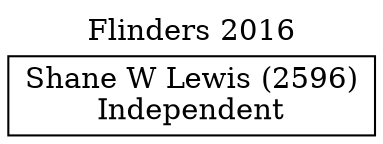 // House preference flow
digraph "Shane W Lewis (2596)_Flinders_2016" {
	graph [label="Flinders 2016" labelloc=t mclimit=10]
	node [shape=box]
	"Shane W Lewis (2596)" [label="Shane W Lewis (2596)
Independent"]
}
